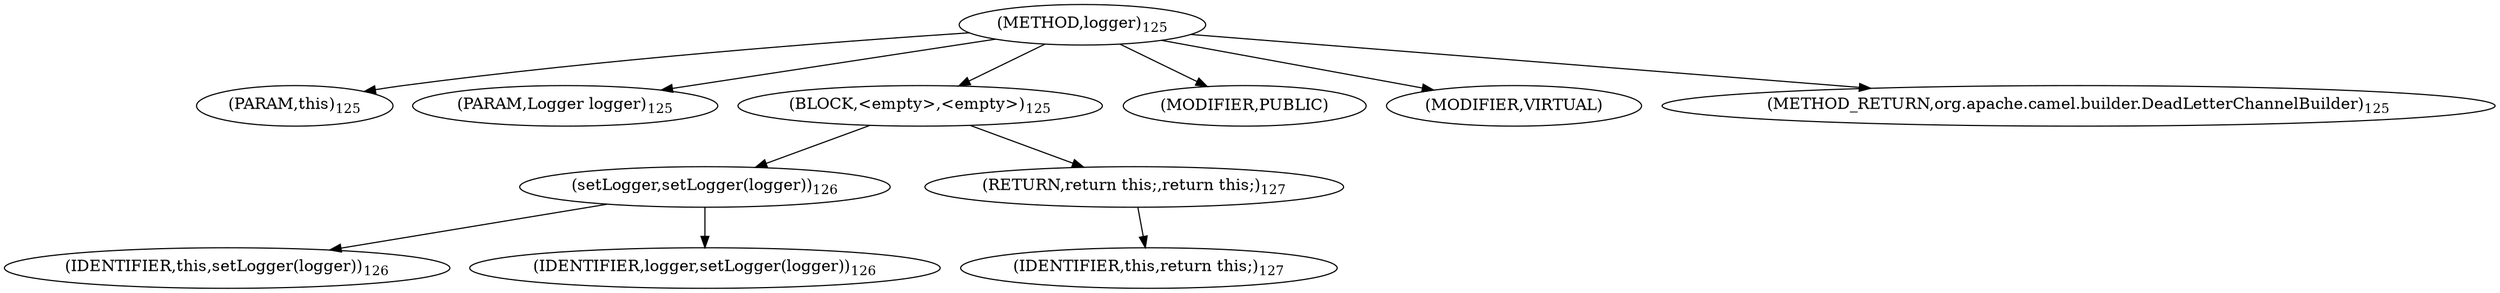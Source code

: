 digraph "logger" {  
"356" [label = <(METHOD,logger)<SUB>125</SUB>> ]
"47" [label = <(PARAM,this)<SUB>125</SUB>> ]
"357" [label = <(PARAM,Logger logger)<SUB>125</SUB>> ]
"358" [label = <(BLOCK,&lt;empty&gt;,&lt;empty&gt;)<SUB>125</SUB>> ]
"359" [label = <(setLogger,setLogger(logger))<SUB>126</SUB>> ]
"46" [label = <(IDENTIFIER,this,setLogger(logger))<SUB>126</SUB>> ]
"360" [label = <(IDENTIFIER,logger,setLogger(logger))<SUB>126</SUB>> ]
"361" [label = <(RETURN,return this;,return this;)<SUB>127</SUB>> ]
"48" [label = <(IDENTIFIER,this,return this;)<SUB>127</SUB>> ]
"362" [label = <(MODIFIER,PUBLIC)> ]
"363" [label = <(MODIFIER,VIRTUAL)> ]
"364" [label = <(METHOD_RETURN,org.apache.camel.builder.DeadLetterChannelBuilder)<SUB>125</SUB>> ]
  "356" -> "47" 
  "356" -> "357" 
  "356" -> "358" 
  "356" -> "362" 
  "356" -> "363" 
  "356" -> "364" 
  "358" -> "359" 
  "358" -> "361" 
  "359" -> "46" 
  "359" -> "360" 
  "361" -> "48" 
}
